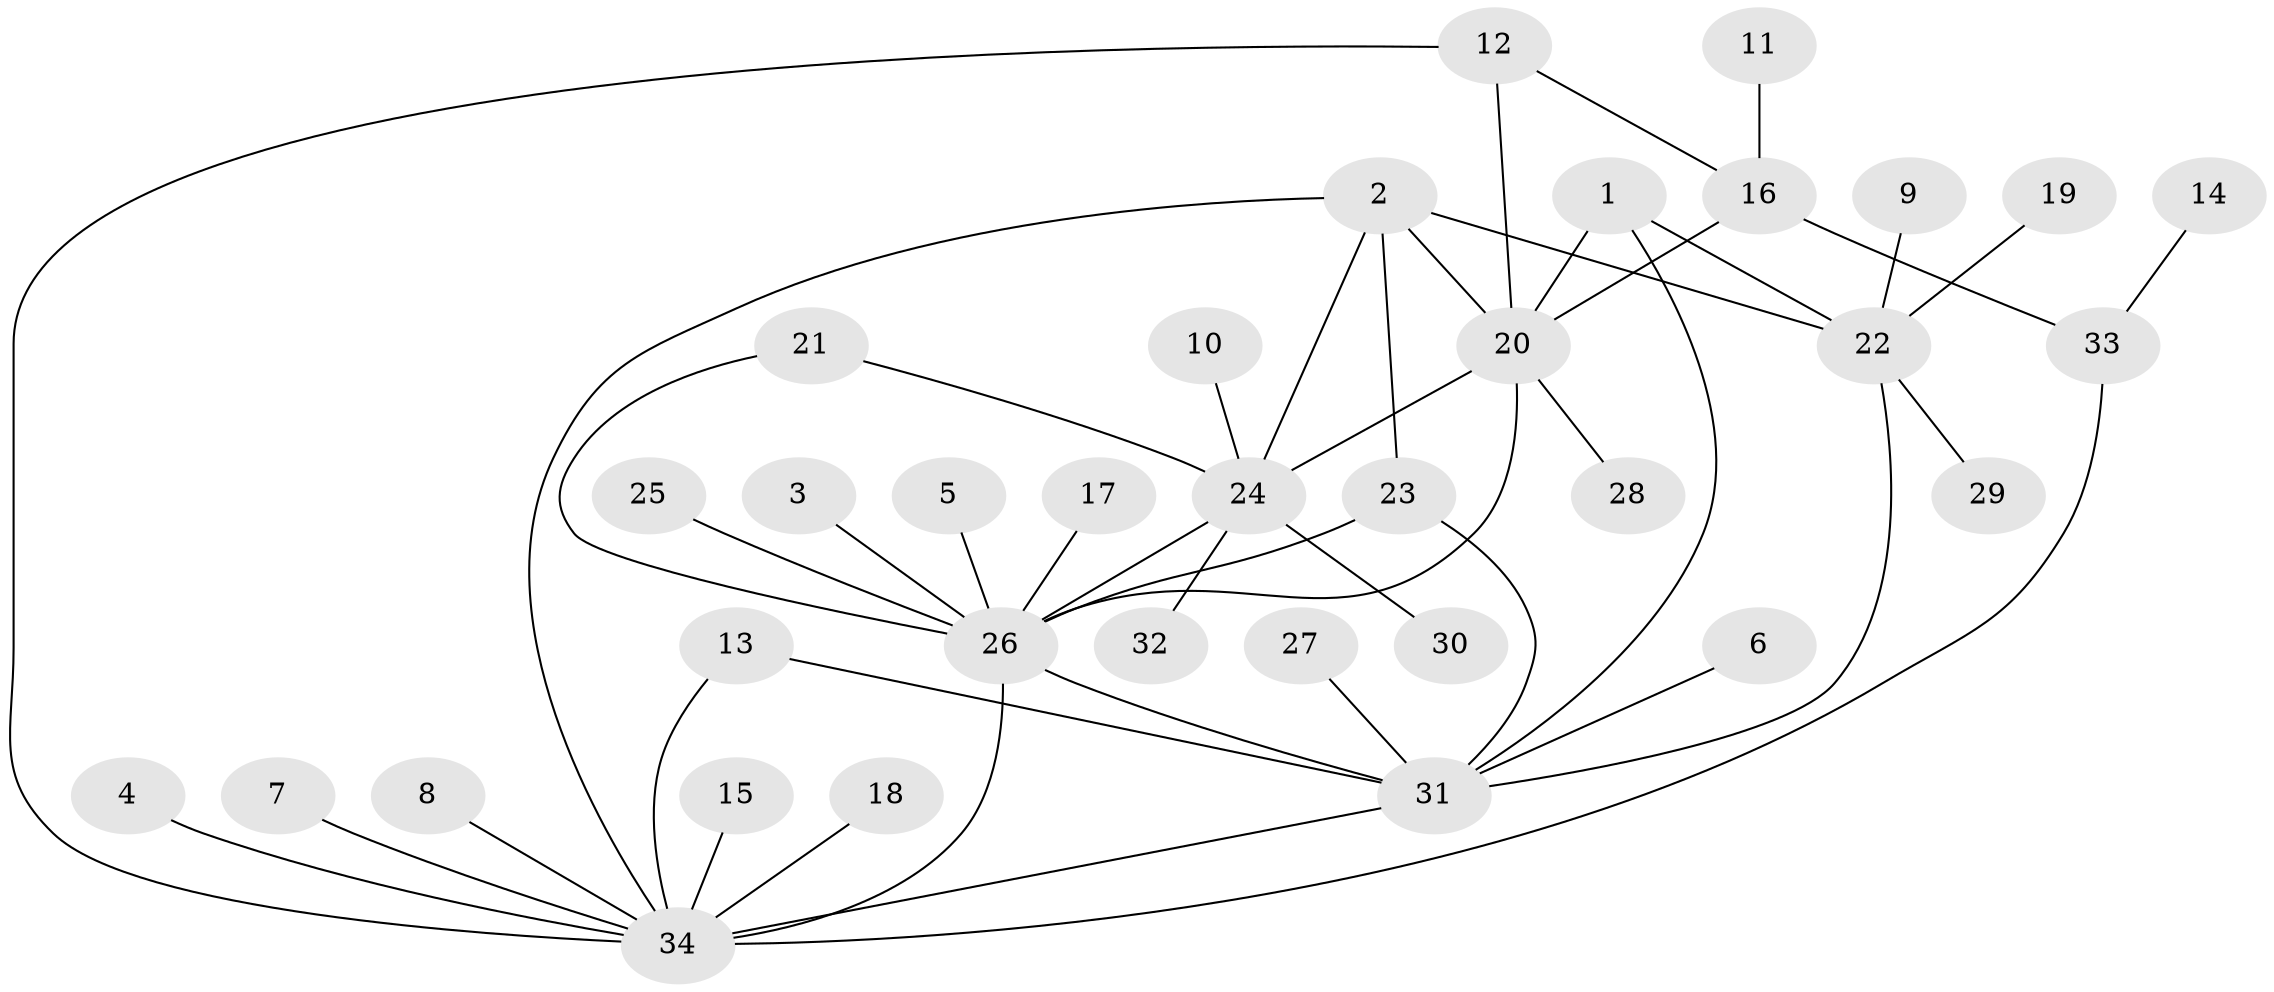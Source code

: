 // original degree distribution, {8: 0.04411764705882353, 4: 0.029411764705882353, 7: 0.014705882352941176, 5: 0.04411764705882353, 6: 0.04411764705882353, 3: 0.07352941176470588, 11: 0.014705882352941176, 14: 0.014705882352941176, 1: 0.5294117647058824, 2: 0.19117647058823528}
// Generated by graph-tools (version 1.1) at 2025/50/03/09/25 03:50:31]
// undirected, 34 vertices, 47 edges
graph export_dot {
graph [start="1"]
  node [color=gray90,style=filled];
  1;
  2;
  3;
  4;
  5;
  6;
  7;
  8;
  9;
  10;
  11;
  12;
  13;
  14;
  15;
  16;
  17;
  18;
  19;
  20;
  21;
  22;
  23;
  24;
  25;
  26;
  27;
  28;
  29;
  30;
  31;
  32;
  33;
  34;
  1 -- 20 [weight=1.0];
  1 -- 22 [weight=1.0];
  1 -- 31 [weight=1.0];
  2 -- 20 [weight=1.0];
  2 -- 22 [weight=2.0];
  2 -- 23 [weight=1.0];
  2 -- 24 [weight=1.0];
  2 -- 34 [weight=1.0];
  3 -- 26 [weight=1.0];
  4 -- 34 [weight=1.0];
  5 -- 26 [weight=1.0];
  6 -- 31 [weight=1.0];
  7 -- 34 [weight=1.0];
  8 -- 34 [weight=1.0];
  9 -- 22 [weight=1.0];
  10 -- 24 [weight=1.0];
  11 -- 16 [weight=1.0];
  12 -- 16 [weight=1.0];
  12 -- 20 [weight=1.0];
  12 -- 34 [weight=1.0];
  13 -- 31 [weight=1.0];
  13 -- 34 [weight=1.0];
  14 -- 33 [weight=1.0];
  15 -- 34 [weight=1.0];
  16 -- 20 [weight=1.0];
  16 -- 33 [weight=1.0];
  17 -- 26 [weight=1.0];
  18 -- 34 [weight=1.0];
  19 -- 22 [weight=1.0];
  20 -- 24 [weight=2.0];
  20 -- 26 [weight=1.0];
  20 -- 28 [weight=1.0];
  21 -- 24 [weight=1.0];
  21 -- 26 [weight=1.0];
  22 -- 29 [weight=1.0];
  22 -- 31 [weight=1.0];
  23 -- 26 [weight=1.0];
  23 -- 31 [weight=1.0];
  24 -- 26 [weight=2.0];
  24 -- 30 [weight=1.0];
  24 -- 32 [weight=1.0];
  25 -- 26 [weight=1.0];
  26 -- 31 [weight=1.0];
  26 -- 34 [weight=2.0];
  27 -- 31 [weight=1.0];
  31 -- 34 [weight=1.0];
  33 -- 34 [weight=1.0];
}
